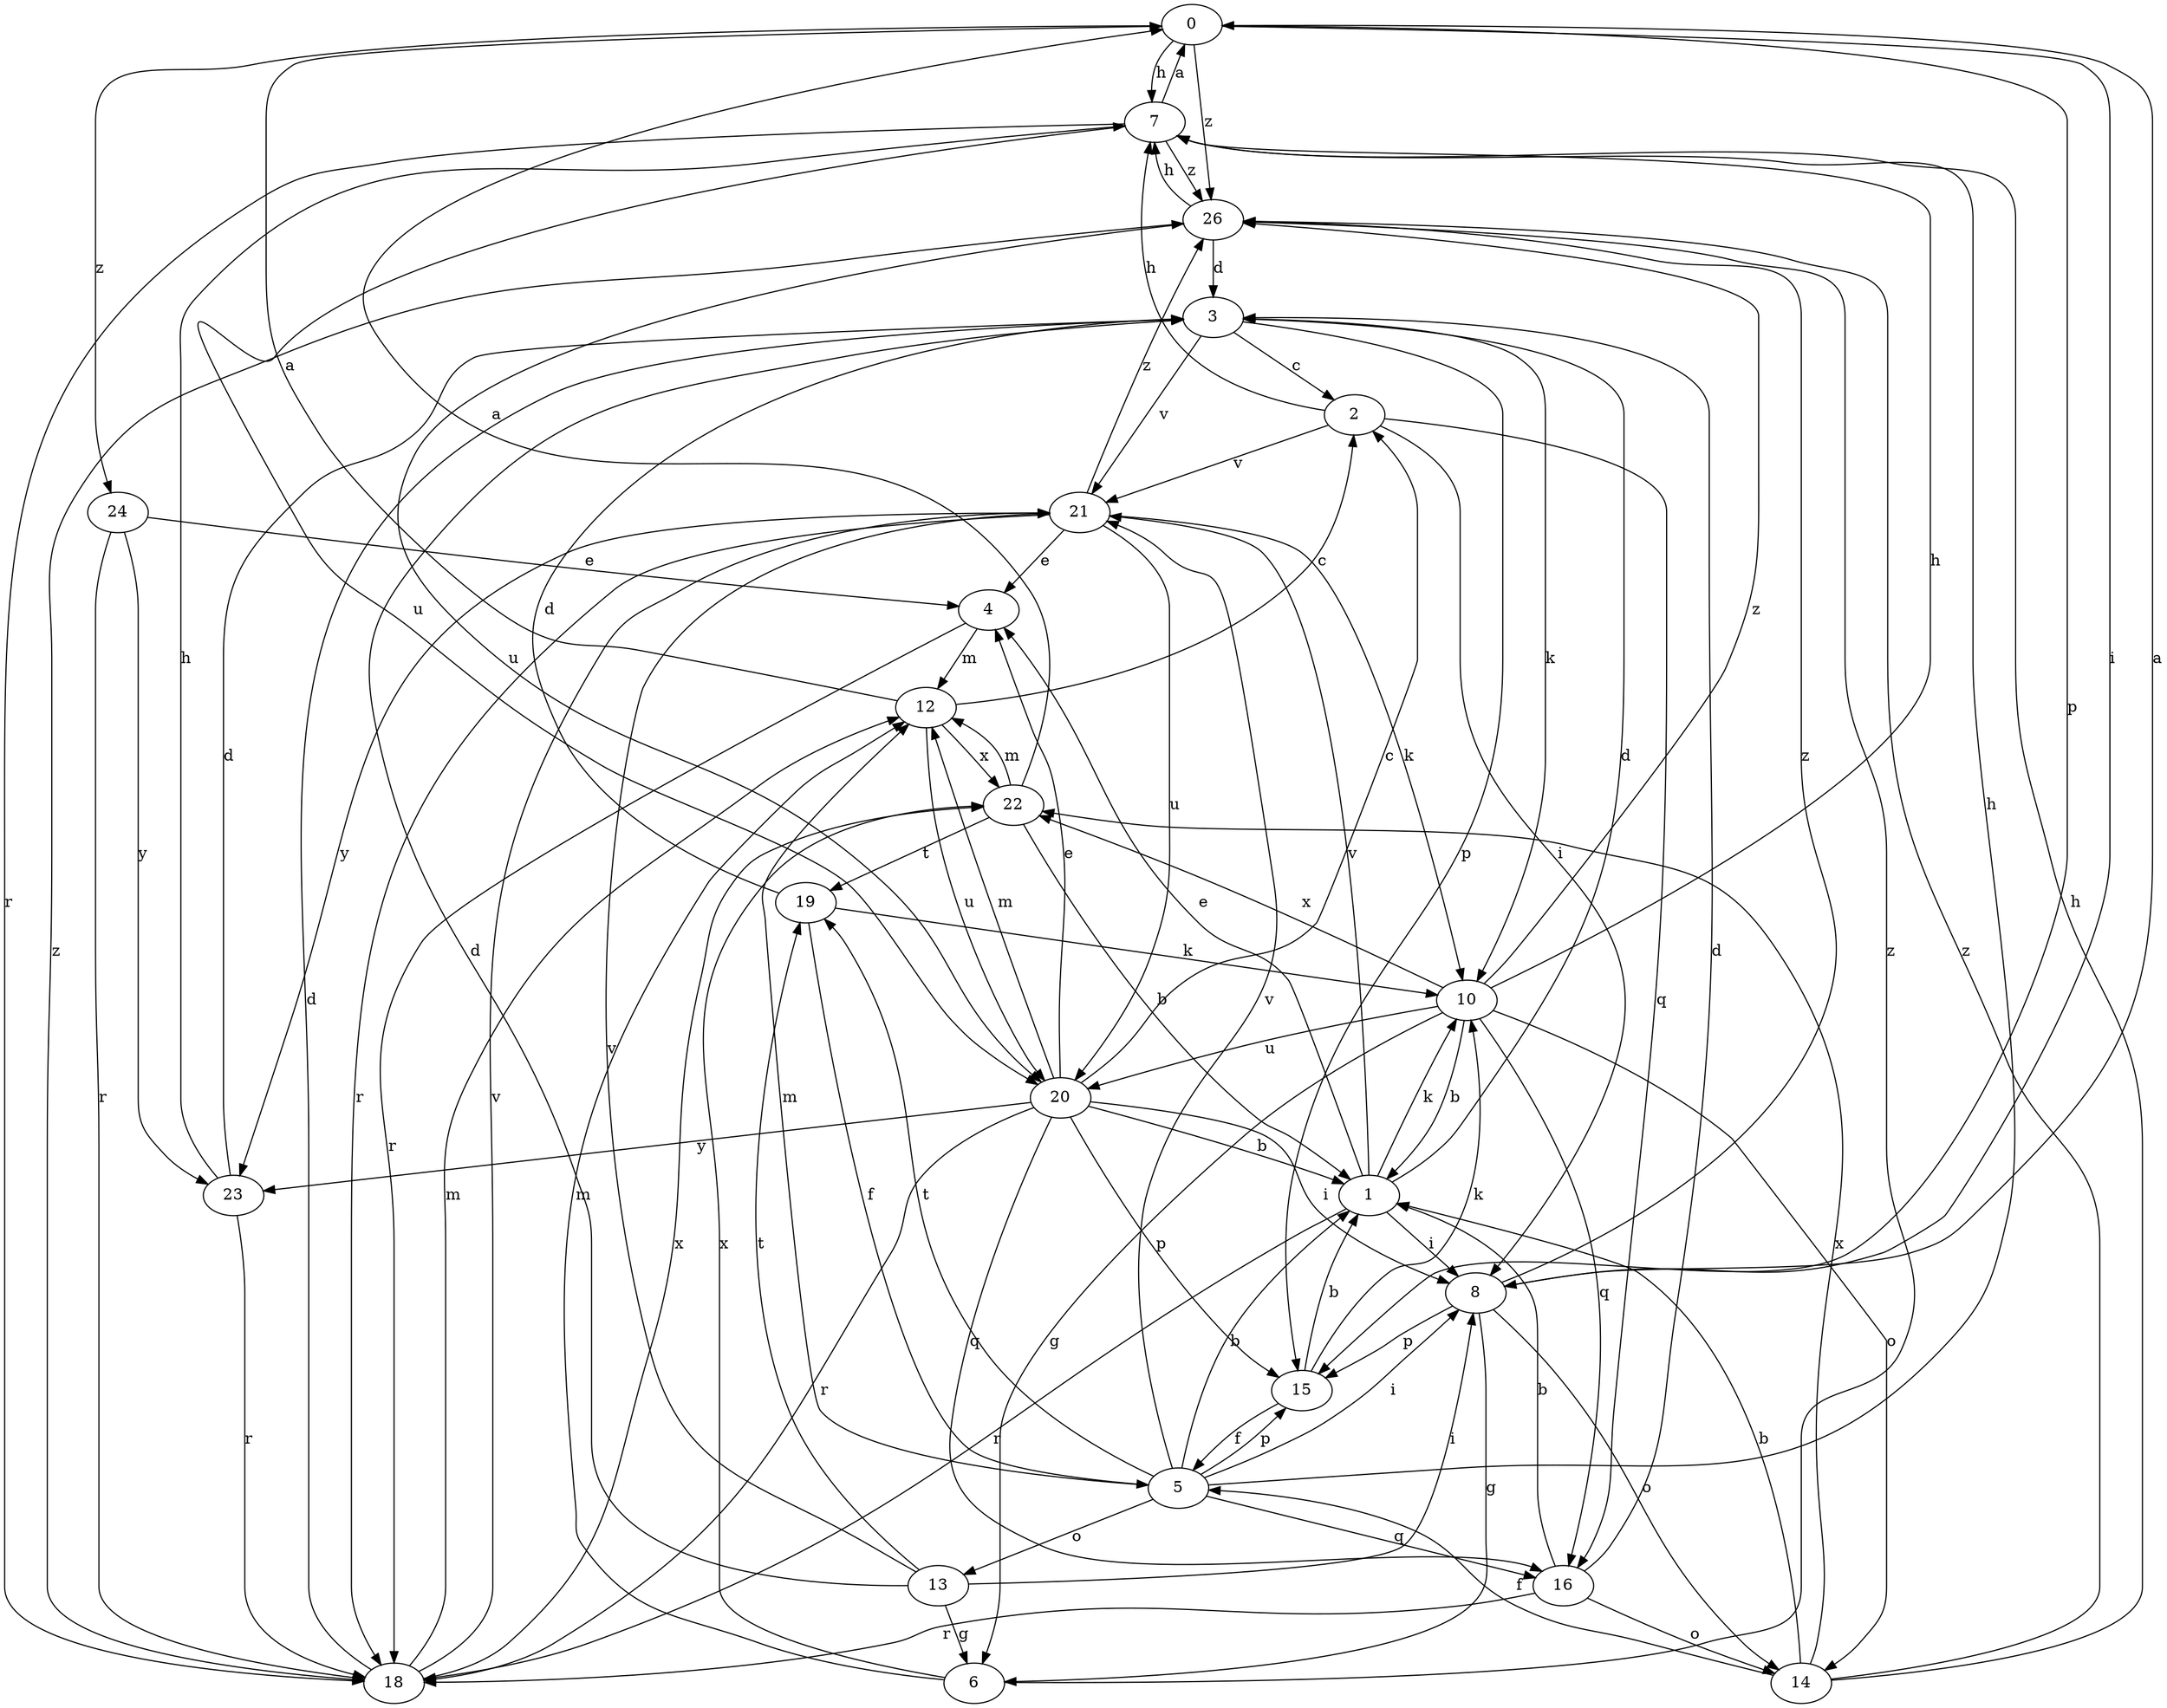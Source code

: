 strict digraph  {
0;
1;
2;
3;
4;
5;
6;
7;
8;
10;
12;
13;
14;
15;
16;
18;
19;
20;
21;
22;
23;
24;
26;
0 -> 7  [label=h];
0 -> 8  [label=i];
0 -> 15  [label=p];
0 -> 24  [label=z];
0 -> 26  [label=z];
1 -> 3  [label=d];
1 -> 4  [label=e];
1 -> 8  [label=i];
1 -> 10  [label=k];
1 -> 18  [label=r];
1 -> 21  [label=v];
2 -> 7  [label=h];
2 -> 8  [label=i];
2 -> 16  [label=q];
2 -> 21  [label=v];
3 -> 2  [label=c];
3 -> 10  [label=k];
3 -> 15  [label=p];
3 -> 21  [label=v];
4 -> 12  [label=m];
4 -> 18  [label=r];
5 -> 1  [label=b];
5 -> 7  [label=h];
5 -> 8  [label=i];
5 -> 12  [label=m];
5 -> 13  [label=o];
5 -> 15  [label=p];
5 -> 16  [label=q];
5 -> 19  [label=t];
5 -> 21  [label=v];
6 -> 12  [label=m];
6 -> 22  [label=x];
6 -> 26  [label=z];
7 -> 0  [label=a];
7 -> 18  [label=r];
7 -> 20  [label=u];
7 -> 26  [label=z];
8 -> 0  [label=a];
8 -> 6  [label=g];
8 -> 14  [label=o];
8 -> 15  [label=p];
8 -> 26  [label=z];
10 -> 1  [label=b];
10 -> 6  [label=g];
10 -> 7  [label=h];
10 -> 14  [label=o];
10 -> 16  [label=q];
10 -> 20  [label=u];
10 -> 22  [label=x];
10 -> 26  [label=z];
12 -> 0  [label=a];
12 -> 2  [label=c];
12 -> 20  [label=u];
12 -> 22  [label=x];
13 -> 3  [label=d];
13 -> 6  [label=g];
13 -> 8  [label=i];
13 -> 19  [label=t];
13 -> 21  [label=v];
14 -> 1  [label=b];
14 -> 5  [label=f];
14 -> 7  [label=h];
14 -> 22  [label=x];
14 -> 26  [label=z];
15 -> 1  [label=b];
15 -> 5  [label=f];
15 -> 10  [label=k];
16 -> 1  [label=b];
16 -> 3  [label=d];
16 -> 14  [label=o];
16 -> 18  [label=r];
18 -> 3  [label=d];
18 -> 12  [label=m];
18 -> 21  [label=v];
18 -> 22  [label=x];
18 -> 26  [label=z];
19 -> 3  [label=d];
19 -> 5  [label=f];
19 -> 10  [label=k];
20 -> 1  [label=b];
20 -> 2  [label=c];
20 -> 4  [label=e];
20 -> 8  [label=i];
20 -> 12  [label=m];
20 -> 15  [label=p];
20 -> 16  [label=q];
20 -> 18  [label=r];
20 -> 23  [label=y];
21 -> 4  [label=e];
21 -> 10  [label=k];
21 -> 18  [label=r];
21 -> 20  [label=u];
21 -> 23  [label=y];
21 -> 26  [label=z];
22 -> 0  [label=a];
22 -> 1  [label=b];
22 -> 12  [label=m];
22 -> 19  [label=t];
23 -> 3  [label=d];
23 -> 7  [label=h];
23 -> 18  [label=r];
24 -> 4  [label=e];
24 -> 18  [label=r];
24 -> 23  [label=y];
26 -> 3  [label=d];
26 -> 7  [label=h];
26 -> 20  [label=u];
}
